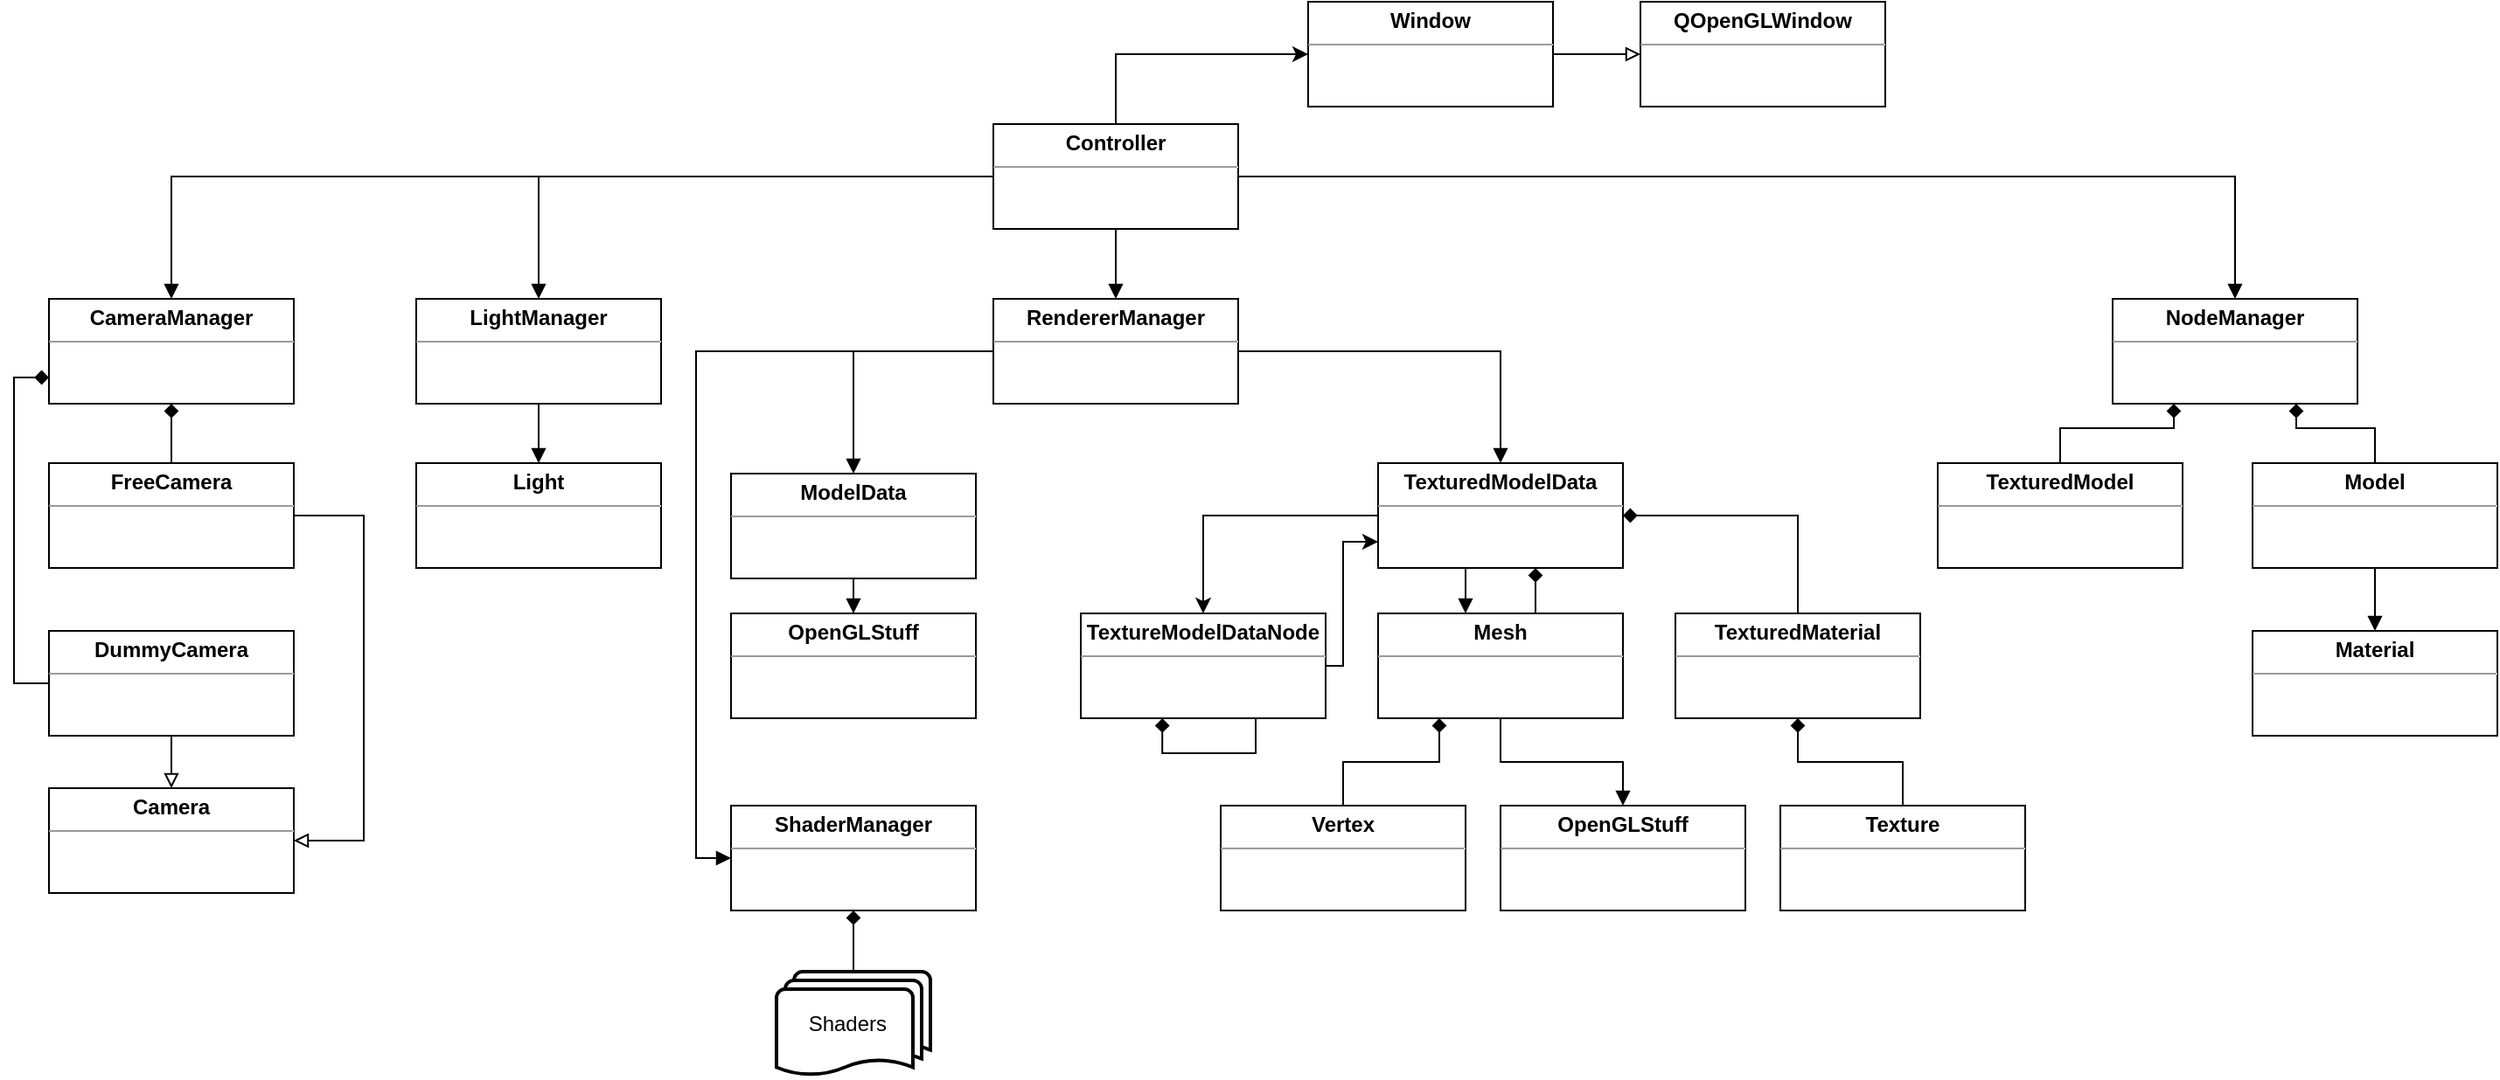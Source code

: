 <mxfile version="20.2.3" type="device"><diagram id="GM99jx9wQHRKzTfztgIq" name="Page-1"><mxGraphModel dx="2031" dy="996" grid="1" gridSize="10" guides="1" tooltips="1" connect="1" arrows="1" fold="1" page="1" pageScale="1" pageWidth="1654" pageHeight="1169" background="#FFFFFF" math="0" shadow="0"><root><mxCell id="0"/><mxCell id="1" parent="0"/><mxCell id="d109WHA6oSPCBUzABsdB-23" style="edgeStyle=orthogonalEdgeStyle;rounded=0;orthogonalLoop=1;jettySize=auto;html=1;entryX=0.5;entryY=0;entryDx=0;entryDy=0;endArrow=block;endFill=1;" parent="1" source="d109WHA6oSPCBUzABsdB-4" target="d109WHA6oSPCBUzABsdB-18" edge="1"><mxGeometry relative="1" as="geometry"/></mxCell><mxCell id="d109WHA6oSPCBUzABsdB-24" style="edgeStyle=orthogonalEdgeStyle;rounded=0;orthogonalLoop=1;jettySize=auto;html=1;endArrow=block;endFill=1;" parent="1" source="d109WHA6oSPCBUzABsdB-4" target="d109WHA6oSPCBUzABsdB-14" edge="1"><mxGeometry relative="1" as="geometry"/></mxCell><mxCell id="d109WHA6oSPCBUzABsdB-25" style="edgeStyle=orthogonalEdgeStyle;rounded=0;orthogonalLoop=1;jettySize=auto;html=1;entryX=0.5;entryY=0;entryDx=0;entryDy=0;endArrow=block;endFill=1;" parent="1" source="d109WHA6oSPCBUzABsdB-4" target="d109WHA6oSPCBUzABsdB-13" edge="1"><mxGeometry relative="1" as="geometry"/></mxCell><mxCell id="d109WHA6oSPCBUzABsdB-29" style="edgeStyle=orthogonalEdgeStyle;rounded=0;orthogonalLoop=1;jettySize=auto;html=1;endArrow=block;endFill=1;" parent="1" source="d109WHA6oSPCBUzABsdB-4" target="d109WHA6oSPCBUzABsdB-15" edge="1"><mxGeometry relative="1" as="geometry"/></mxCell><mxCell id="-XYlsF3CUgaiPkXz2qgo-3" style="edgeStyle=orthogonalEdgeStyle;rounded=0;orthogonalLoop=1;jettySize=auto;html=1;entryX=0;entryY=0.5;entryDx=0;entryDy=0;" edge="1" parent="1" source="d109WHA6oSPCBUzABsdB-4" target="d109WHA6oSPCBUzABsdB-5"><mxGeometry relative="1" as="geometry"><Array as="points"><mxPoint x="640" y="80"/></Array></mxGeometry></mxCell><mxCell id="d109WHA6oSPCBUzABsdB-4" value="&lt;p style=&quot;margin:0px;margin-top:4px;text-align:center;&quot;&gt;&lt;b&gt;Controller&lt;/b&gt;&lt;/p&gt;&lt;hr size=&quot;1&quot;&gt;&lt;div style=&quot;height:2px;&quot;&gt;&lt;/div&gt;" style="verticalAlign=top;align=left;overflow=fill;fontSize=12;fontFamily=Helvetica;html=1;rounded=0;" parent="1" vertex="1"><mxGeometry x="570" y="120" width="140" height="60" as="geometry"/></mxCell><mxCell id="d109WHA6oSPCBUzABsdB-8" style="edgeStyle=orthogonalEdgeStyle;rounded=0;orthogonalLoop=1;jettySize=auto;html=1;entryX=0;entryY=0.5;entryDx=0;entryDy=0;endArrow=block;endFill=0;" parent="1" source="d109WHA6oSPCBUzABsdB-5" target="d109WHA6oSPCBUzABsdB-6" edge="1"><mxGeometry relative="1" as="geometry"/></mxCell><mxCell id="d109WHA6oSPCBUzABsdB-5" value="&lt;p style=&quot;margin:0px;margin-top:4px;text-align:center;&quot;&gt;&lt;b&gt;Window&lt;/b&gt;&lt;/p&gt;&lt;hr size=&quot;1&quot;&gt;&lt;div style=&quot;height:2px;&quot;&gt;&lt;/div&gt;" style="verticalAlign=top;align=left;overflow=fill;fontSize=12;fontFamily=Helvetica;html=1;rounded=0;" parent="1" vertex="1"><mxGeometry x="750" y="50" width="140" height="60" as="geometry"/></mxCell><mxCell id="d109WHA6oSPCBUzABsdB-6" value="&lt;p style=&quot;margin:0px;margin-top:4px;text-align:center;&quot;&gt;&lt;b&gt;QOpenGLWindow&lt;/b&gt;&lt;br&gt;&lt;/p&gt;&lt;hr size=&quot;1&quot;&gt;&lt;div style=&quot;height:2px;&quot;&gt;&lt;/div&gt;" style="verticalAlign=top;align=left;overflow=fill;fontSize=12;fontFamily=Helvetica;html=1;rounded=0;" parent="1" vertex="1"><mxGeometry x="940" y="50" width="140" height="60" as="geometry"/></mxCell><mxCell id="d109WHA6oSPCBUzABsdB-13" value="&lt;p style=&quot;margin:0px;margin-top:4px;text-align:center;&quot;&gt;&lt;b&gt;CameraManager&lt;/b&gt;&lt;/p&gt;&lt;hr size=&quot;1&quot;&gt;&lt;div style=&quot;height:2px;&quot;&gt;&lt;/div&gt;" style="verticalAlign=top;align=left;overflow=fill;fontSize=12;fontFamily=Helvetica;html=1;rounded=0;" parent="1" vertex="1"><mxGeometry x="30" y="220" width="140" height="60" as="geometry"/></mxCell><mxCell id="d109WHA6oSPCBUzABsdB-45" value="" style="edgeStyle=orthogonalEdgeStyle;rounded=0;orthogonalLoop=1;jettySize=auto;html=1;endArrow=block;endFill=1;" parent="1" source="d109WHA6oSPCBUzABsdB-14" target="d109WHA6oSPCBUzABsdB-42" edge="1"><mxGeometry relative="1" as="geometry"/></mxCell><mxCell id="d109WHA6oSPCBUzABsdB-14" value="&lt;p style=&quot;margin:0px;margin-top:4px;text-align:center;&quot;&gt;&lt;b&gt;LightManager&lt;/b&gt;&lt;/p&gt;&lt;hr size=&quot;1&quot;&gt;&lt;div style=&quot;height:2px;&quot;&gt;&lt;/div&gt;" style="verticalAlign=top;align=left;overflow=fill;fontSize=12;fontFamily=Helvetica;html=1;rounded=0;" parent="1" vertex="1"><mxGeometry x="240" y="220" width="140" height="60" as="geometry"/></mxCell><mxCell id="d109WHA6oSPCBUzABsdB-15" value="&lt;p style=&quot;margin:0px;margin-top:4px;text-align:center;&quot;&gt;&lt;b&gt;NodeManager&lt;/b&gt;&lt;/p&gt;&lt;hr size=&quot;1&quot;&gt;&lt;div style=&quot;height:2px;&quot;&gt;&lt;/div&gt;" style="verticalAlign=top;align=left;overflow=fill;fontSize=12;fontFamily=Helvetica;html=1;rounded=0;" parent="1" vertex="1"><mxGeometry x="1210" y="220" width="140" height="60" as="geometry"/></mxCell><mxCell id="d109WHA6oSPCBUzABsdB-48" style="edgeStyle=orthogonalEdgeStyle;rounded=0;orthogonalLoop=1;jettySize=auto;html=1;endArrow=block;endFill=1;" parent="1" source="d109WHA6oSPCBUzABsdB-18" target="d109WHA6oSPCBUzABsdB-46" edge="1"><mxGeometry relative="1" as="geometry"/></mxCell><mxCell id="JR4Cd_SxK-oTu21r3iyD-18" style="edgeStyle=orthogonalEdgeStyle;rounded=0;orthogonalLoop=1;jettySize=auto;html=1;entryX=0;entryY=0.5;entryDx=0;entryDy=0;endArrow=block;endFill=1;" parent="1" source="d109WHA6oSPCBUzABsdB-18" target="d109WHA6oSPCBUzABsdB-47" edge="1"><mxGeometry relative="1" as="geometry"><Array as="points"><mxPoint x="400" y="250"/><mxPoint x="400" y="540"/></Array></mxGeometry></mxCell><mxCell id="JR4Cd_SxK-oTu21r3iyD-22" style="edgeStyle=orthogonalEdgeStyle;rounded=0;orthogonalLoop=1;jettySize=auto;html=1;startArrow=none;startFill=0;endArrow=block;endFill=1;" parent="1" source="d109WHA6oSPCBUzABsdB-18" target="JR4Cd_SxK-oTu21r3iyD-1" edge="1"><mxGeometry relative="1" as="geometry"/></mxCell><mxCell id="d109WHA6oSPCBUzABsdB-18" value="&lt;p style=&quot;margin:0px;margin-top:4px;text-align:center;&quot;&gt;&lt;b&gt;RendererManager&lt;/b&gt;&lt;/p&gt;&lt;hr size=&quot;1&quot;&gt;&lt;div style=&quot;height:2px;&quot;&gt;&lt;/div&gt;" style="verticalAlign=top;align=left;overflow=fill;fontSize=12;fontFamily=Helvetica;html=1;rounded=0;" parent="1" vertex="1"><mxGeometry x="570" y="220" width="140" height="60" as="geometry"/></mxCell><mxCell id="d109WHA6oSPCBUzABsdB-34" style="edgeStyle=orthogonalEdgeStyle;rounded=0;orthogonalLoop=1;jettySize=auto;html=1;entryX=0.5;entryY=1;entryDx=0;entryDy=0;endArrow=diamond;endFill=1;" parent="1" source="d109WHA6oSPCBUzABsdB-30" target="d109WHA6oSPCBUzABsdB-13" edge="1"><mxGeometry relative="1" as="geometry"/></mxCell><mxCell id="d109WHA6oSPCBUzABsdB-40" style="edgeStyle=orthogonalEdgeStyle;rounded=0;orthogonalLoop=1;jettySize=auto;html=1;entryX=1;entryY=0.5;entryDx=0;entryDy=0;endArrow=block;endFill=0;" parent="1" source="d109WHA6oSPCBUzABsdB-30" target="d109WHA6oSPCBUzABsdB-36" edge="1"><mxGeometry relative="1" as="geometry"><Array as="points"><mxPoint x="210" y="344"/><mxPoint x="210" y="530"/></Array></mxGeometry></mxCell><mxCell id="d109WHA6oSPCBUzABsdB-30" value="&lt;p style=&quot;margin:0px;margin-top:4px;text-align:center;&quot;&gt;&lt;b&gt;FreeCamera&lt;/b&gt;&lt;/p&gt;&lt;hr size=&quot;1&quot;&gt;&lt;div style=&quot;height:2px;&quot;&gt;&lt;/div&gt;" style="verticalAlign=top;align=left;overflow=fill;fontSize=12;fontFamily=Helvetica;html=1;rounded=0;" parent="1" vertex="1"><mxGeometry x="30" y="314" width="140" height="60" as="geometry"/></mxCell><mxCell id="d109WHA6oSPCBUzABsdB-35" style="edgeStyle=orthogonalEdgeStyle;rounded=0;orthogonalLoop=1;jettySize=auto;html=1;entryX=0;entryY=0.75;entryDx=0;entryDy=0;endArrow=diamond;endFill=1;" parent="1" source="d109WHA6oSPCBUzABsdB-31" target="d109WHA6oSPCBUzABsdB-13" edge="1"><mxGeometry relative="1" as="geometry"><Array as="points"><mxPoint x="10" y="440"/><mxPoint x="10" y="265"/></Array></mxGeometry></mxCell><mxCell id="d109WHA6oSPCBUzABsdB-81" value="" style="edgeStyle=orthogonalEdgeStyle;rounded=0;orthogonalLoop=1;jettySize=auto;html=1;startArrow=none;startFill=0;endArrow=block;endFill=0;" parent="1" source="d109WHA6oSPCBUzABsdB-31" target="d109WHA6oSPCBUzABsdB-36" edge="1"><mxGeometry relative="1" as="geometry"/></mxCell><mxCell id="d109WHA6oSPCBUzABsdB-31" value="&lt;p style=&quot;margin:0px;margin-top:4px;text-align:center;&quot;&gt;&lt;b&gt;DummyCamera&lt;/b&gt;&lt;/p&gt;&lt;hr size=&quot;1&quot;&gt;&lt;div style=&quot;height:2px;&quot;&gt;&lt;/div&gt;" style="verticalAlign=top;align=left;overflow=fill;fontSize=12;fontFamily=Helvetica;html=1;rounded=0;" parent="1" vertex="1"><mxGeometry x="30" y="410" width="140" height="60" as="geometry"/></mxCell><mxCell id="d109WHA6oSPCBUzABsdB-36" value="&lt;p style=&quot;margin:0px;margin-top:4px;text-align:center;&quot;&gt;&lt;b&gt;Camera&lt;/b&gt;&lt;/p&gt;&lt;hr size=&quot;1&quot;&gt;&lt;div style=&quot;height:2px;&quot;&gt;&lt;/div&gt;" style="verticalAlign=top;align=left;overflow=fill;fontSize=12;fontFamily=Helvetica;html=1;rounded=0;" parent="1" vertex="1"><mxGeometry x="30" y="500" width="140" height="60" as="geometry"/></mxCell><mxCell id="d109WHA6oSPCBUzABsdB-42" value="&lt;p style=&quot;margin:0px;margin-top:4px;text-align:center;&quot;&gt;&lt;b&gt;Light&lt;/b&gt;&lt;/p&gt;&lt;hr size=&quot;1&quot;&gt;&lt;div style=&quot;height:2px;&quot;&gt;&lt;/div&gt;" style="verticalAlign=top;align=left;overflow=fill;fontSize=12;fontFamily=Helvetica;html=1;rounded=0;" parent="1" vertex="1"><mxGeometry x="240" y="314" width="140" height="60" as="geometry"/></mxCell><mxCell id="JR4Cd_SxK-oTu21r3iyD-19" value="" style="edgeStyle=orthogonalEdgeStyle;rounded=0;orthogonalLoop=1;jettySize=auto;html=1;endArrow=block;endFill=1;" parent="1" source="d109WHA6oSPCBUzABsdB-46" target="JR4Cd_SxK-oTu21r3iyD-17" edge="1"><mxGeometry relative="1" as="geometry"/></mxCell><mxCell id="d109WHA6oSPCBUzABsdB-46" value="&lt;p style=&quot;margin:0px;margin-top:4px;text-align:center;&quot;&gt;&lt;b&gt;ModelData&lt;/b&gt;&lt;/p&gt;&lt;hr size=&quot;1&quot;&gt;&lt;div style=&quot;height:2px;&quot;&gt;&lt;/div&gt;" style="verticalAlign=top;align=left;overflow=fill;fontSize=12;fontFamily=Helvetica;html=1;rounded=0;" parent="1" vertex="1"><mxGeometry x="420" y="320" width="140" height="60" as="geometry"/></mxCell><mxCell id="d109WHA6oSPCBUzABsdB-47" value="&lt;p style=&quot;margin:0px;margin-top:4px;text-align:center;&quot;&gt;&lt;b&gt;ShaderManager&lt;/b&gt;&lt;/p&gt;&lt;hr size=&quot;1&quot;&gt;&lt;div style=&quot;height:2px;&quot;&gt;&lt;/div&gt;" style="verticalAlign=top;align=left;overflow=fill;fontSize=12;fontFamily=Helvetica;html=1;rounded=0;" parent="1" vertex="1"><mxGeometry x="420" y="510" width="140" height="60" as="geometry"/></mxCell><mxCell id="d109WHA6oSPCBUzABsdB-53" style="edgeStyle=orthogonalEdgeStyle;rounded=0;orthogonalLoop=1;jettySize=auto;html=1;entryX=0.5;entryY=1;entryDx=0;entryDy=0;endArrow=diamond;endFill=1;" parent="1" source="d109WHA6oSPCBUzABsdB-50" target="d109WHA6oSPCBUzABsdB-47" edge="1"><mxGeometry relative="1" as="geometry"/></mxCell><mxCell id="d109WHA6oSPCBUzABsdB-50" value="Shaders&amp;nbsp;&amp;nbsp;" style="strokeWidth=2;html=1;shape=mxgraph.flowchart.multi-document;whiteSpace=wrap;rounded=0;" parent="1" vertex="1"><mxGeometry x="446" y="605" width="88" height="60" as="geometry"/></mxCell><mxCell id="d109WHA6oSPCBUzABsdB-68" style="edgeStyle=orthogonalEdgeStyle;rounded=0;orthogonalLoop=1;jettySize=auto;html=1;entryX=0.5;entryY=0;entryDx=0;entryDy=0;startArrow=none;startFill=0;endArrow=block;endFill=1;" parent="1" source="d109WHA6oSPCBUzABsdB-56" target="d109WHA6oSPCBUzABsdB-62" edge="1"><mxGeometry relative="1" as="geometry"/></mxCell><mxCell id="JR4Cd_SxK-oTu21r3iyD-35" style="edgeStyle=orthogonalEdgeStyle;rounded=0;orthogonalLoop=1;jettySize=auto;html=1;entryX=0.75;entryY=1;entryDx=0;entryDy=0;startArrow=none;startFill=0;endArrow=diamond;endFill=1;" parent="1" source="d109WHA6oSPCBUzABsdB-56" target="d109WHA6oSPCBUzABsdB-15" edge="1"><mxGeometry relative="1" as="geometry"/></mxCell><mxCell id="d109WHA6oSPCBUzABsdB-56" value="&lt;p style=&quot;margin:0px;margin-top:4px;text-align:center;&quot;&gt;&lt;span&gt;Model&lt;/span&gt;&lt;/p&gt;&lt;hr size=&quot;1&quot;&gt;&lt;div style=&quot;height:2px;&quot;&gt;&lt;/div&gt;" style="verticalAlign=top;align=left;overflow=fill;fontSize=12;fontFamily=Helvetica;html=1;fontStyle=1;rounded=0;" parent="1" vertex="1"><mxGeometry x="1290" y="314" width="140" height="60" as="geometry"/></mxCell><mxCell id="d109WHA6oSPCBUzABsdB-62" value="&lt;p style=&quot;margin:0px;margin-top:4px;text-align:center;&quot;&gt;&lt;b&gt;Material&lt;/b&gt;&lt;/p&gt;&lt;hr size=&quot;1&quot;&gt;&lt;div style=&quot;height:2px;&quot;&gt;&lt;/div&gt;" style="verticalAlign=top;align=left;overflow=fill;fontSize=12;fontFamily=Helvetica;html=1;rounded=0;" parent="1" vertex="1"><mxGeometry x="1290" y="410" width="140" height="60" as="geometry"/></mxCell><mxCell id="JR4Cd_SxK-oTu21r3iyD-6" style="edgeStyle=orthogonalEdgeStyle;rounded=0;orthogonalLoop=1;jettySize=auto;html=1;entryX=0.5;entryY=0;entryDx=0;entryDy=0;" parent="1" source="JR4Cd_SxK-oTu21r3iyD-1" target="JR4Cd_SxK-oTu21r3iyD-2" edge="1"><mxGeometry relative="1" as="geometry"/></mxCell><mxCell id="JR4Cd_SxK-oTu21r3iyD-10" style="edgeStyle=orthogonalEdgeStyle;rounded=0;orthogonalLoop=1;jettySize=auto;html=1;entryX=0.5;entryY=0;entryDx=0;entryDy=0;endArrow=none;endFill=0;startArrow=diamond;startFill=1;" parent="1" source="JR4Cd_SxK-oTu21r3iyD-1" target="JR4Cd_SxK-oTu21r3iyD-5" edge="1"><mxGeometry relative="1" as="geometry"/></mxCell><mxCell id="JR4Cd_SxK-oTu21r3iyD-14" style="edgeStyle=orthogonalEdgeStyle;rounded=0;orthogonalLoop=1;jettySize=auto;html=1;entryX=0.357;entryY=0;entryDx=0;entryDy=0;entryPerimeter=0;endArrow=block;endFill=1;" parent="1" source="JR4Cd_SxK-oTu21r3iyD-1" target="JR4Cd_SxK-oTu21r3iyD-3" edge="1"><mxGeometry relative="1" as="geometry"><Array as="points"><mxPoint x="840" y="390"/><mxPoint x="840" y="390"/></Array></mxGeometry></mxCell><mxCell id="JR4Cd_SxK-oTu21r3iyD-1" value="&lt;p style=&quot;margin:0px;margin-top:4px;text-align:center;&quot;&gt;&lt;b&gt;TexturedModelData&lt;/b&gt;&lt;/p&gt;&lt;hr size=&quot;1&quot;&gt;&lt;div style=&quot;height:2px;&quot;&gt;&lt;/div&gt;" style="verticalAlign=top;align=left;overflow=fill;fontSize=12;fontFamily=Helvetica;html=1;rounded=0;" parent="1" vertex="1"><mxGeometry x="790" y="314" width="140" height="60" as="geometry"/></mxCell><mxCell id="JR4Cd_SxK-oTu21r3iyD-7" style="edgeStyle=orthogonalEdgeStyle;rounded=0;orthogonalLoop=1;jettySize=auto;html=1;entryX=0;entryY=0.75;entryDx=0;entryDy=0;" parent="1" source="JR4Cd_SxK-oTu21r3iyD-2" target="JR4Cd_SxK-oTu21r3iyD-1" edge="1"><mxGeometry relative="1" as="geometry"><Array as="points"><mxPoint x="770" y="430"/><mxPoint x="770" y="359"/></Array></mxGeometry></mxCell><mxCell id="JR4Cd_SxK-oTu21r3iyD-8" style="edgeStyle=orthogonalEdgeStyle;rounded=0;orthogonalLoop=1;jettySize=auto;html=1;entryX=0.333;entryY=1;entryDx=0;entryDy=0;entryPerimeter=0;endArrow=diamond;endFill=1;" parent="1" source="JR4Cd_SxK-oTu21r3iyD-2" target="JR4Cd_SxK-oTu21r3iyD-2" edge="1"><mxGeometry relative="1" as="geometry"><mxPoint x="670" y="470" as="targetPoint"/><Array as="points"><mxPoint x="720" y="480"/><mxPoint x="667" y="480"/></Array></mxGeometry></mxCell><mxCell id="JR4Cd_SxK-oTu21r3iyD-2" value="&lt;p style=&quot;margin:0px;margin-top:4px;text-align:center;&quot;&gt;&lt;b&gt;TextureModelDataNode&lt;/b&gt;&lt;/p&gt;&lt;hr size=&quot;1&quot;&gt;&lt;div style=&quot;height:2px;&quot;&gt;&lt;/div&gt;" style="verticalAlign=top;align=left;overflow=fill;fontSize=12;fontFamily=Helvetica;html=1;rounded=0;" parent="1" vertex="1"><mxGeometry x="620" y="400" width="140" height="60" as="geometry"/></mxCell><mxCell id="JR4Cd_SxK-oTu21r3iyD-11" style="edgeStyle=orthogonalEdgeStyle;rounded=0;orthogonalLoop=1;jettySize=auto;html=1;endArrow=diamond;endFill=1;" parent="1" source="JR4Cd_SxK-oTu21r3iyD-3" target="JR4Cd_SxK-oTu21r3iyD-1" edge="1"><mxGeometry relative="1" as="geometry"><Array as="points"><mxPoint x="880" y="390"/><mxPoint x="880" y="390"/></Array></mxGeometry></mxCell><mxCell id="JR4Cd_SxK-oTu21r3iyD-21" style="edgeStyle=orthogonalEdgeStyle;rounded=0;orthogonalLoop=1;jettySize=auto;html=1;entryX=0.5;entryY=0;entryDx=0;entryDy=0;startArrow=none;startFill=0;endArrow=block;endFill=1;" parent="1" source="JR4Cd_SxK-oTu21r3iyD-3" target="JR4Cd_SxK-oTu21r3iyD-16" edge="1"><mxGeometry relative="1" as="geometry"/></mxCell><mxCell id="JR4Cd_SxK-oTu21r3iyD-3" value="&lt;p style=&quot;margin:0px;margin-top:4px;text-align:center;&quot;&gt;&lt;b&gt;Mesh&lt;/b&gt;&lt;/p&gt;&lt;hr size=&quot;1&quot;&gt;&lt;div style=&quot;height:2px;&quot;&gt;&lt;/div&gt;" style="verticalAlign=top;align=left;overflow=fill;fontSize=12;fontFamily=Helvetica;html=1;rounded=0;" parent="1" vertex="1"><mxGeometry x="790" y="400" width="140" height="60" as="geometry"/></mxCell><mxCell id="JR4Cd_SxK-oTu21r3iyD-24" style="edgeStyle=orthogonalEdgeStyle;rounded=0;orthogonalLoop=1;jettySize=auto;html=1;startArrow=diamond;startFill=1;endArrow=none;endFill=0;" parent="1" source="JR4Cd_SxK-oTu21r3iyD-5" target="JR4Cd_SxK-oTu21r3iyD-23" edge="1"><mxGeometry relative="1" as="geometry"/></mxCell><mxCell id="JR4Cd_SxK-oTu21r3iyD-5" value="&lt;p style=&quot;margin:0px;margin-top:4px;text-align:center;&quot;&gt;&lt;b&gt;TexturedMaterial&lt;/b&gt;&lt;/p&gt;&lt;hr size=&quot;1&quot;&gt;&lt;div style=&quot;height:2px;&quot;&gt;&lt;/div&gt;" style="verticalAlign=top;align=left;overflow=fill;fontSize=12;fontFamily=Helvetica;html=1;rounded=0;" parent="1" vertex="1"><mxGeometry x="960" y="400" width="140" height="60" as="geometry"/></mxCell><mxCell id="JR4Cd_SxK-oTu21r3iyD-20" style="edgeStyle=orthogonalEdgeStyle;rounded=0;orthogonalLoop=1;jettySize=auto;html=1;entryX=0.25;entryY=1;entryDx=0;entryDy=0;endArrow=diamond;endFill=1;" parent="1" source="JR4Cd_SxK-oTu21r3iyD-15" target="JR4Cd_SxK-oTu21r3iyD-3" edge="1"><mxGeometry relative="1" as="geometry"/></mxCell><mxCell id="JR4Cd_SxK-oTu21r3iyD-15" value="&lt;p style=&quot;margin:0px;margin-top:4px;text-align:center;&quot;&gt;&lt;b&gt;Vertex&lt;/b&gt;&lt;/p&gt;&lt;hr size=&quot;1&quot;&gt;&lt;div style=&quot;height:2px;&quot;&gt;&lt;/div&gt;" style="verticalAlign=top;align=left;overflow=fill;fontSize=12;fontFamily=Helvetica;html=1;rounded=0;" parent="1" vertex="1"><mxGeometry x="700" y="510" width="140" height="60" as="geometry"/></mxCell><mxCell id="JR4Cd_SxK-oTu21r3iyD-16" value="&lt;p style=&quot;margin:0px;margin-top:4px;text-align:center;&quot;&gt;&lt;b&gt;OpenGLStuff&lt;/b&gt;&lt;/p&gt;&lt;hr size=&quot;1&quot;&gt;&lt;div style=&quot;height:2px;&quot;&gt;&lt;/div&gt;" style="verticalAlign=top;align=left;overflow=fill;fontSize=12;fontFamily=Helvetica;html=1;rounded=0;" parent="1" vertex="1"><mxGeometry x="860" y="510" width="140" height="60" as="geometry"/></mxCell><mxCell id="JR4Cd_SxK-oTu21r3iyD-17" value="&lt;p style=&quot;margin:0px;margin-top:4px;text-align:center;&quot;&gt;&lt;b&gt;OpenGLStuff&lt;/b&gt;&lt;/p&gt;&lt;hr size=&quot;1&quot;&gt;&lt;div style=&quot;height:2px;&quot;&gt;&lt;/div&gt;" style="verticalAlign=top;align=left;overflow=fill;fontSize=12;fontFamily=Helvetica;html=1;rounded=0;" parent="1" vertex="1"><mxGeometry x="420" y="400" width="140" height="60" as="geometry"/></mxCell><mxCell id="JR4Cd_SxK-oTu21r3iyD-23" value="&lt;p style=&quot;margin:0px;margin-top:4px;text-align:center;&quot;&gt;&lt;b&gt;Texture&lt;/b&gt;&lt;/p&gt;&lt;hr size=&quot;1&quot;&gt;&lt;div style=&quot;height:2px;&quot;&gt;&lt;/div&gt;" style="verticalAlign=top;align=left;overflow=fill;fontSize=12;fontFamily=Helvetica;html=1;rounded=0;" parent="1" vertex="1"><mxGeometry x="1020" y="510" width="140" height="60" as="geometry"/></mxCell><mxCell id="JR4Cd_SxK-oTu21r3iyD-36" style="edgeStyle=orthogonalEdgeStyle;rounded=0;orthogonalLoop=1;jettySize=auto;html=1;entryX=0.25;entryY=1;entryDx=0;entryDy=0;startArrow=none;startFill=0;endArrow=diamond;endFill=1;" parent="1" source="JR4Cd_SxK-oTu21r3iyD-25" target="d109WHA6oSPCBUzABsdB-15" edge="1"><mxGeometry relative="1" as="geometry"/></mxCell><mxCell id="JR4Cd_SxK-oTu21r3iyD-25" value="&lt;p style=&quot;margin:0px;margin-top:4px;text-align:center;&quot;&gt;&lt;span&gt;TexturedModel&lt;/span&gt;&lt;/p&gt;&lt;hr size=&quot;1&quot;&gt;&lt;div style=&quot;height:2px;&quot;&gt;&lt;/div&gt;" style="verticalAlign=top;align=left;overflow=fill;fontSize=12;fontFamily=Helvetica;html=1;fontStyle=1;rounded=0;" parent="1" vertex="1"><mxGeometry x="1110" y="314" width="140" height="60" as="geometry"/></mxCell></root></mxGraphModel></diagram></mxfile>